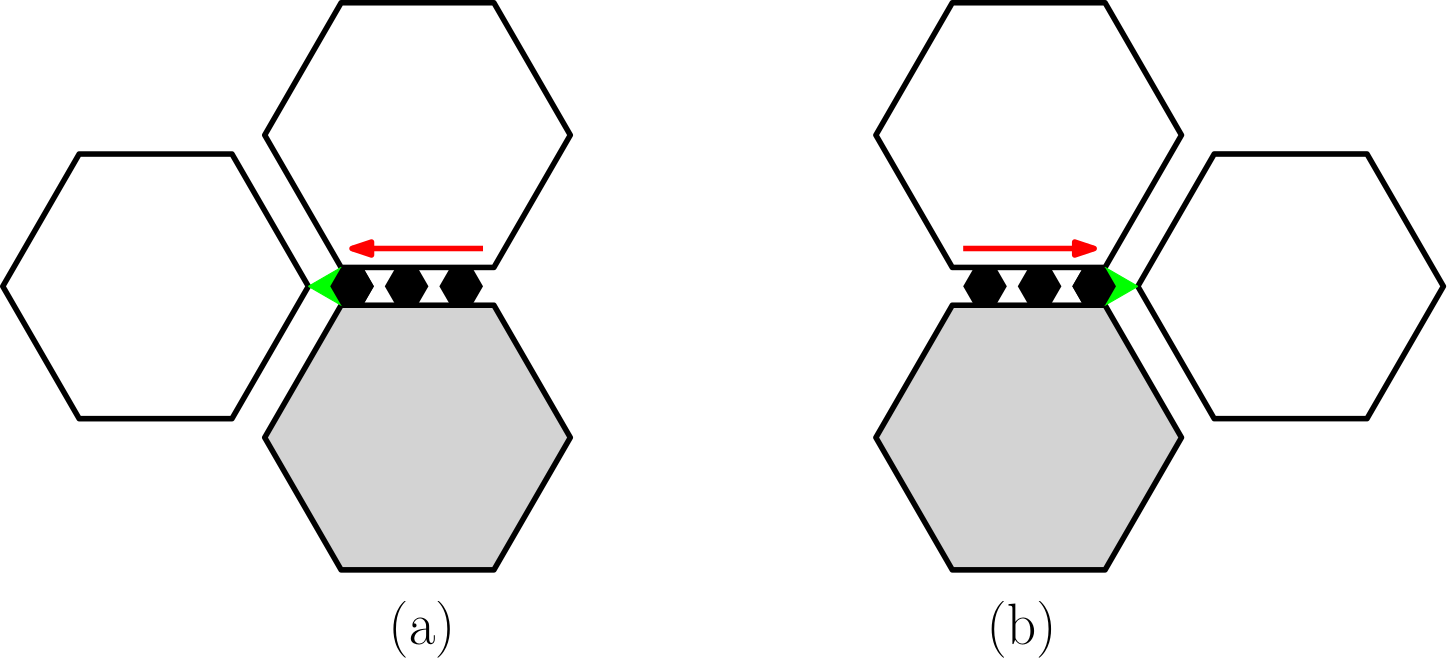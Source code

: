 <?xml version="1.0"?>
<!DOCTYPE ipe SYSTEM "ipe.dtd">
<ipe version="70107" creator="Ipe 7.2.2">
<info created="D:20160416183547" modified="D:20160424131656"/>
<ipestyle name="basic">
<symbol name="arrow/arc(spx)">
<path stroke="sym-stroke" fill="sym-stroke" pen="sym-pen">
0 0 m
-1 0.333 l
-1 -0.333 l
h
</path>
</symbol>
<symbol name="arrow/farc(spx)">
<path stroke="sym-stroke" fill="white" pen="sym-pen">
0 0 m
-1 0.333 l
-1 -0.333 l
h
</path>
</symbol>
<symbol name="arrow/ptarc(spx)">
<path stroke="sym-stroke" fill="sym-stroke" pen="sym-pen">
0 0 m
-1 0.333 l
-0.8 0 l
-1 -0.333 l
h
</path>
</symbol>
<symbol name="arrow/fptarc(spx)">
<path stroke="sym-stroke" fill="white" pen="sym-pen">
0 0 m
-1 0.333 l
-0.8 0 l
-1 -0.333 l
h
</path>
</symbol>
<symbol name="mark/circle(sx)" transformations="translations">
<path fill="sym-stroke">
0.6 0 0 0.6 0 0 e
0.4 0 0 0.4 0 0 e
</path>
</symbol>
<symbol name="mark/disk(sx)" transformations="translations">
<path fill="sym-stroke">
0.6 0 0 0.6 0 0 e
</path>
</symbol>
<symbol name="mark/fdisk(sfx)" transformations="translations">
<group>
<path fill="sym-fill">
0.5 0 0 0.5 0 0 e
</path>
<path fill="sym-stroke" fillrule="eofill">
0.6 0 0 0.6 0 0 e
0.4 0 0 0.4 0 0 e
</path>
</group>
</symbol>
<symbol name="mark/box(sx)" transformations="translations">
<path fill="sym-stroke" fillrule="eofill">
-0.6 -0.6 m
0.6 -0.6 l
0.6 0.6 l
-0.6 0.6 l
h
-0.4 -0.4 m
0.4 -0.4 l
0.4 0.4 l
-0.4 0.4 l
h
</path>
</symbol>
<symbol name="mark/square(sx)" transformations="translations">
<path fill="sym-stroke">
-0.6 -0.6 m
0.6 -0.6 l
0.6 0.6 l
-0.6 0.6 l
h
</path>
</symbol>
<symbol name="mark/fsquare(sfx)" transformations="translations">
<group>
<path fill="sym-fill">
-0.5 -0.5 m
0.5 -0.5 l
0.5 0.5 l
-0.5 0.5 l
h
</path>
<path fill="sym-stroke" fillrule="eofill">
-0.6 -0.6 m
0.6 -0.6 l
0.6 0.6 l
-0.6 0.6 l
h
-0.4 -0.4 m
0.4 -0.4 l
0.4 0.4 l
-0.4 0.4 l
h
</path>
</group>
</symbol>
<symbol name="mark/cross(sx)" transformations="translations">
<group>
<path fill="sym-stroke">
-0.43 -0.57 m
0.57 0.43 l
0.43 0.57 l
-0.57 -0.43 l
h
</path>
<path fill="sym-stroke">
-0.43 0.57 m
0.57 -0.43 l
0.43 -0.57 l
-0.57 0.43 l
h
</path>
</group>
</symbol>
<symbol name="arrow/fnormal(spx)">
<path stroke="sym-stroke" fill="white" pen="sym-pen">
0 0 m
-1 0.333 l
-1 -0.333 l
h
</path>
</symbol>
<symbol name="arrow/pointed(spx)">
<path stroke="sym-stroke" fill="sym-stroke" pen="sym-pen">
0 0 m
-1 0.333 l
-0.8 0 l
-1 -0.333 l
h
</path>
</symbol>
<symbol name="arrow/fpointed(spx)">
<path stroke="sym-stroke" fill="white" pen="sym-pen">
0 0 m
-1 0.333 l
-0.8 0 l
-1 -0.333 l
h
</path>
</symbol>
<symbol name="arrow/linear(spx)">
<path stroke="sym-stroke" pen="sym-pen">
-1 0.333 m
0 0 l
-1 -0.333 l
</path>
</symbol>
<symbol name="arrow/fdouble(spx)">
<path stroke="sym-stroke" fill="white" pen="sym-pen">
0 0 m
-1 0.333 l
-1 -0.333 l
h
-1 0 m
-2 0.333 l
-2 -0.333 l
h
</path>
</symbol>
<symbol name="arrow/double(spx)">
<path stroke="sym-stroke" fill="sym-stroke" pen="sym-pen">
0 0 m
-1 0.333 l
-1 -0.333 l
h
-1 0 m
-2 0.333 l
-2 -0.333 l
h
</path>
</symbol>
<pen name="heavier" value="0.8"/>
<pen name="fat" value="1.2"/>
<pen name="ultrafat" value="2"/>
<symbolsize name="large" value="5"/>
<symbolsize name="small" value="2"/>
<symbolsize name="tiny" value="1.1"/>
<arrowsize name="large" value="10"/>
<arrowsize name="small" value="5"/>
<arrowsize name="tiny" value="3"/>
<color name="red" value="1 0 0"/>
<color name="green" value="0 1 0"/>
<color name="blue" value="0 0 1"/>
<color name="yellow" value="1 1 0"/>
<color name="orange" value="1 0.647 0"/>
<color name="gold" value="1 0.843 0"/>
<color name="purple" value="0.627 0.125 0.941"/>
<color name="gray" value="0.745"/>
<color name="brown" value="0.647 0.165 0.165"/>
<color name="navy" value="0 0 0.502"/>
<color name="pink" value="1 0.753 0.796"/>
<color name="seagreen" value="0.18 0.545 0.341"/>
<color name="turquoise" value="0.251 0.878 0.816"/>
<color name="violet" value="0.933 0.51 0.933"/>
<color name="darkblue" value="0 0 0.545"/>
<color name="darkcyan" value="0 0.545 0.545"/>
<color name="darkgray" value="0.663"/>
<color name="darkgreen" value="0 0.392 0"/>
<color name="darkmagenta" value="0.545 0 0.545"/>
<color name="darkorange" value="1 0.549 0"/>
<color name="darkred" value="0.545 0 0"/>
<color name="lightblue" value="0.678 0.847 0.902"/>
<color name="lightcyan" value="0.878 1 1"/>
<color name="lightgray" value="0.827"/>
<color name="lightgreen" value="0.565 0.933 0.565"/>
<color name="lightyellow" value="1 1 0.878"/>
<dashstyle name="dashed" value="[4] 0"/>
<dashstyle name="dotted" value="[1 3] 0"/>
<dashstyle name="dash dotted" value="[4 2 1 2] 0"/>
<dashstyle name="dash dot dotted" value="[4 2 1 2 1 2] 0"/>
<textsize name="large" value="\large"/>
<textsize name="Large" value="\Large"/>
<textsize name="LARGE" value="\LARGE"/>
<textsize name="huge" value="\huge"/>
<textsize name="Huge" value="\Huge"/>
<textsize name="small" value="\small"/>
<textsize name="footnote" value="\footnotesize"/>
<textsize name="tiny" value="\tiny"/>
<textstyle name="center" begin="\begin{center}" end="\end{center}"/>
<textstyle name="itemize" begin="\begin{itemize}" end="\end{itemize}"/>
<textstyle name="item" begin="\begin{itemize}\item{}" end="\end{itemize}"/>
<gridsize name="4 pts" value="4"/>
<gridsize name="8 pts (~3 mm)" value="8"/>
<gridsize name="16 pts (~6 mm)" value="16"/>
<gridsize name="32 pts (~12 mm)" value="32"/>
<gridsize name="10 pts (~3.5 mm)" value="10"/>
<gridsize name="20 pts (~7 mm)" value="20"/>
<gridsize name="14 pts (~5 mm)" value="14"/>
<gridsize name="28 pts (~10 mm)" value="28"/>
<gridsize name="56 pts (~20 mm)" value="56"/>
<anglesize name="90 deg" value="90"/>
<anglesize name="60 deg" value="60"/>
<anglesize name="45 deg" value="45"/>
<anglesize name="30 deg" value="30"/>
<anglesize name="22.5 deg" value="22.5"/>
<opacity name="10%" value="0.1"/>
<opacity name="30%" value="0.3"/>
<opacity name="50%" value="0.5"/>
<opacity name="75%" value="0.75"/>
<tiling name="falling" angle="-60" step="4" width="1"/>
<tiling name="rising" angle="30" step="4" width="1"/>
</ipestyle>
<ipestyle name="bigpaper">
<layout paper="10000 6000" origin="0 0" frame="10000 6000"/>
<titlestyle pos="10 10" size="LARGE" color="title"  valign="baseline"/>
</ipestyle>
<page>
<layer name="alpha"/>
<view layers="alpha" active="alpha"/>
<path layer="alpha" matrix="-0.122779 0 0 0.122779 6399.32 1096.98" stroke="black" fill="lightgray" pen="ultrafat">
4896 2556.02 m
4672 2944 l
4224 2944 l
4000 2556.02 l
4224 2168.04 l
4672 2168.04 l
h
</path>
<path matrix="-0.122779 0 0 0.122779 6399.32 1205.86" stroke="black" pen="ultrafat">
4896 2556.02 m
4672 2944 l
4224 2944 l
4000 2556.02 l
4224 2168.04 l
4672 2168.04 l
h
</path>
<path matrix="-0.122779 0 0 0.122779 6395.4 1095.93" fill="black">
4352 3008 m
4320 3063.43 l
4256 3063.43 l
4224 3008 l
4256 2952.57 l
4320 2952.57 l
h
</path>
<path matrix="-0.122779 0 0 0.122779 6375.75 1095.93" fill="black">
4352 3008 m
4320 3063.43 l
4256 3063.43 l
4224 3008 l
4256 2952.57 l
4320 2952.57 l
h
</path>
<path matrix="-0.122779 0 0 0.122779 6356.11 1095.93" fill="black">
4352 3008 m
4320 3063.43 l
4256 3063.43 l
4224 3008 l
4256 2952.57 l
4320 2952.57 l
h
</path>
<path matrix="-0.122779 0 0 0.122779 6493.62 1042.54" stroke="red" pen="ultrafat" arrow="normal/normal">
5024 3553.68 m
5408 3553.68 l
</path>
<path matrix="0.122779 0 0 0.122779 5527.1 1096.98" stroke="black" fill="lightgray" pen="ultrafat">
4896 2556.02 m
4672 2944 l
4224 2944 l
4000 2556.02 l
4224 2168.04 l
4672 2168.04 l
h
</path>
<path matrix="0.122779 0 0 0.122779 5621.39 1151.42" stroke="black" pen="ultrafat">
4896 2556.02 m
4672 2944 l
4224 2944 l
4000 2556.02 l
4224 2168.04 l
4672 2168.04 l
h
</path>
<path matrix="0.122779 0 0 0.122779 5527.1 1205.86" stroke="black" pen="ultrafat">
4896 2556.02 m
4672 2944 l
4224 2944 l
4000 2556.02 l
4224 2168.04 l
4672 2168.04 l
h
</path>
<path matrix="0.122779 0 0 0.122779 5531.02 1095.93" fill="black">
4352 3008 m
4320 3063.43 l
4256 3063.43 l
4224 3008 l
4256 2952.57 l
4320 2952.57 l
h
</path>
<path matrix="0.122779 0 0 0.122779 5550.67 1095.93" fill="black">
4352 3008 m
4320 3063.43 l
4256 3063.43 l
4224 3008 l
4256 2952.57 l
4320 2952.57 l
h
</path>
<path matrix="0.122779 0 0 0.122779 5570.31 1095.93" fill="black">
4352 3008 m
4320 3063.43 l
4256 3063.43 l
4224 3008 l
4256 2952.57 l
4320 2952.57 l
h
</path>
<path matrix="0.122779 0 0 0.122779 5432.8 1042.54" stroke="red" pen="ultrafat" arrow="normal/normal">
5024 3553.68 m
5408 3553.68 l
</path>
<path matrix="-0.122779 0 0 0.122779 6305.02 1151.41" stroke="black" pen="ultrafat">
4896 2556.02 m
4672 2944 l
4224 2944 l
4000 2556.02 l
4224 2168.04 l
4672 2168.04 l
h
</path>
<path stroke="green" fill="green">
5813.91 1465.24 m
5825.7 1472.05 l
5825.7 1458.44 l
5813.91 1465.24 l
</path>
<path matrix="-0.122779 0 0 0.122779 6356.11 1095.93" fill="black">
4352 3008 m
4320 3063.43 l
4256 3063.43 l
4224 3008 l
4256 2952.57 l
4320 2952.57 l
h
</path>
<path matrix="1 0 0 1 -405.543 -14.4564" stroke="green" fill="green">
6518.05 1479.7 m
6506.26 1486.51 l
6506.26 1472.9 l
6518.05 1479.7 l
</path>
<path matrix="0.122779 0 0 0.122779 5570.31 1095.93" fill="black">
4352 3008 m
4320 3063.43 l
4256 3063.43 l
4224 3008 l
4256 2952.57 l
4320 2952.57 l
h
</path>
<text matrix="1 0 0 1 2982.61 39.2579" transformations="translations" pos="2860.06 1297.4" stroke="black" type="label" valign="baseline" size="huge">(a)</text>
<text matrix="1 0 0 1 2596.26 34.0479" transformations="translations" pos="3461.73 1302.61" stroke="black" type="label" valign="baseline" size="huge">(b)</text>
</page>
</ipe>
